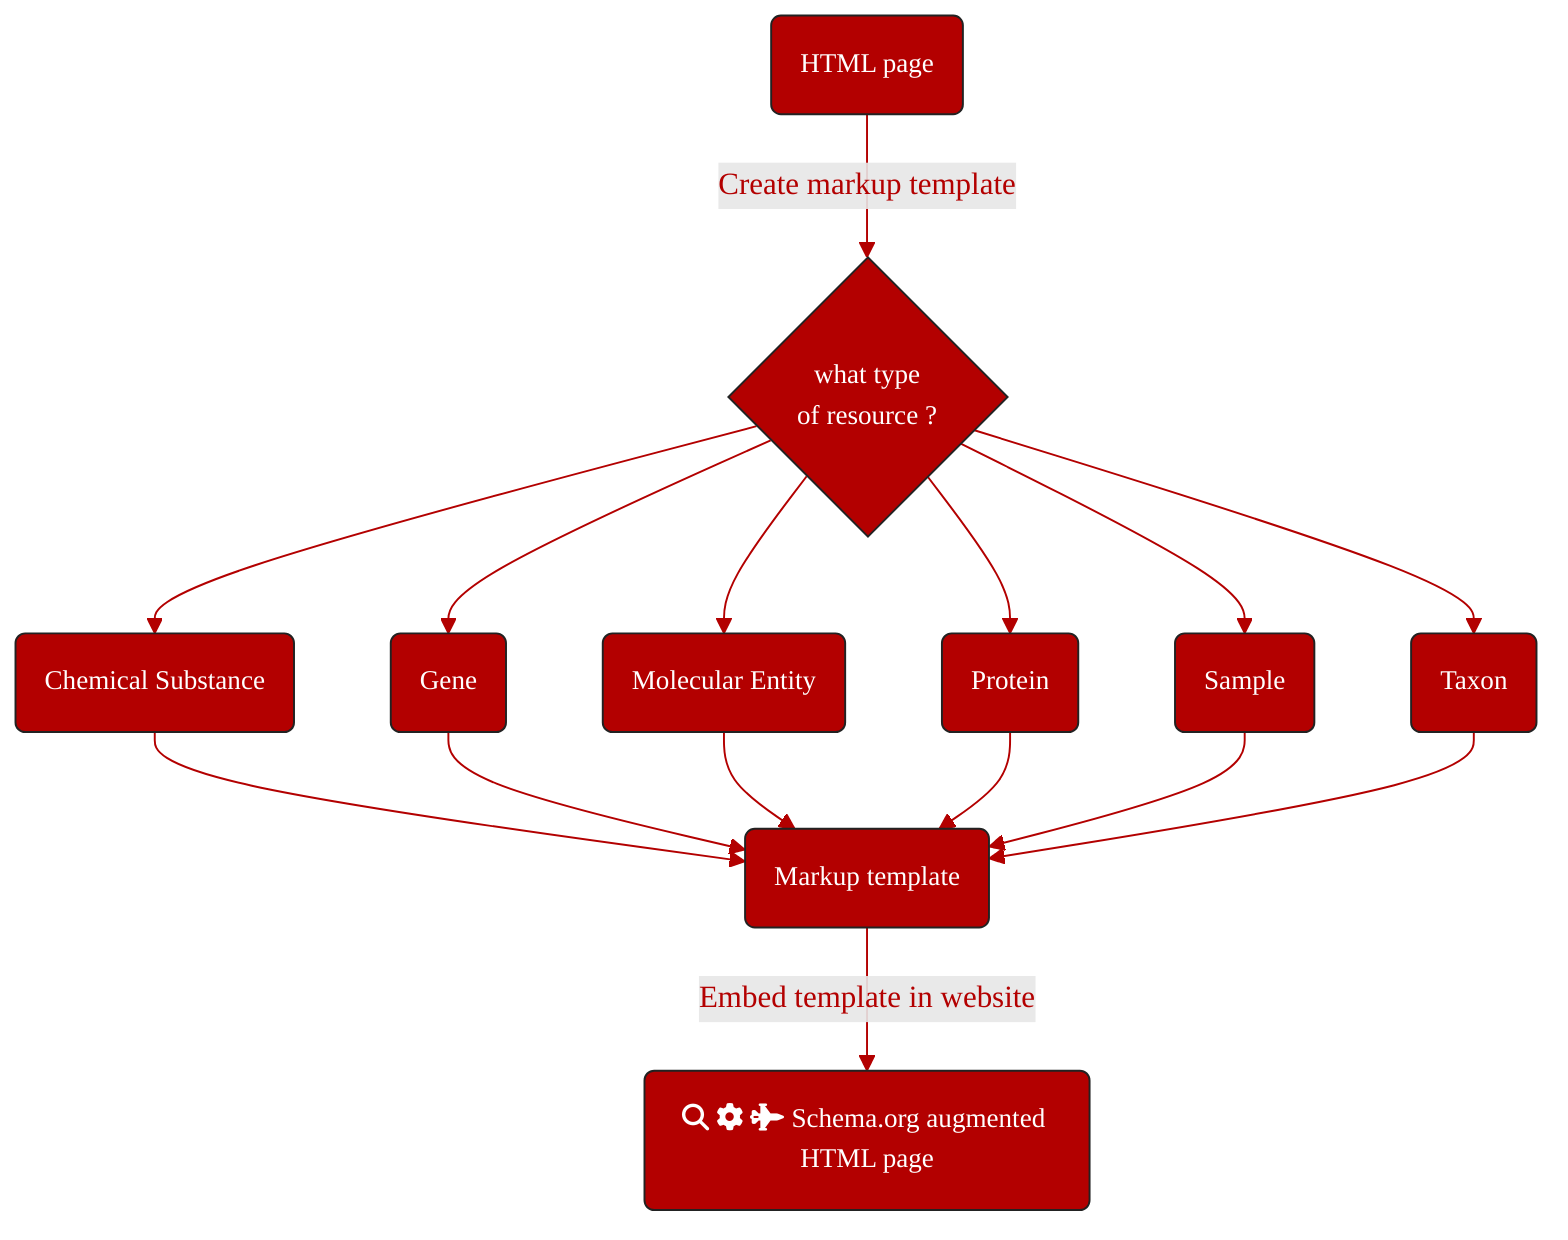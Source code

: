 graph TD;
 A(HTML page):::box --> |Create markup template| B{what type <br> of resource ?}:::box
 B --> C(Chemical Substance):::box
 B --> D(Gene):::box
 B --> E(Molecular Entity):::box
 B --> F(Protein):::box
 B --> G(Sample):::box
 B --> H(Taxon):::box
 C --> I
 D --> I
 E --> I
 F --> I
 G --> I
 H --> I(Markup template):::box
 I --> |Embed template in website| J(fa:fa-search fa:fa-cog fa:fa-fighter-jet Schema.org augmented HTML page):::box
  classDef box font-family:avenir,font-size:14px,fill:#B30000,stroke:#222,color:#fff,stroke-width:1px
  linkStyle 0,1,2,3,4,5,6,7,8,9,10,11,12,13 stroke:#B30000,stroke-width:1px,color:#B30000,font-family:avenir;
